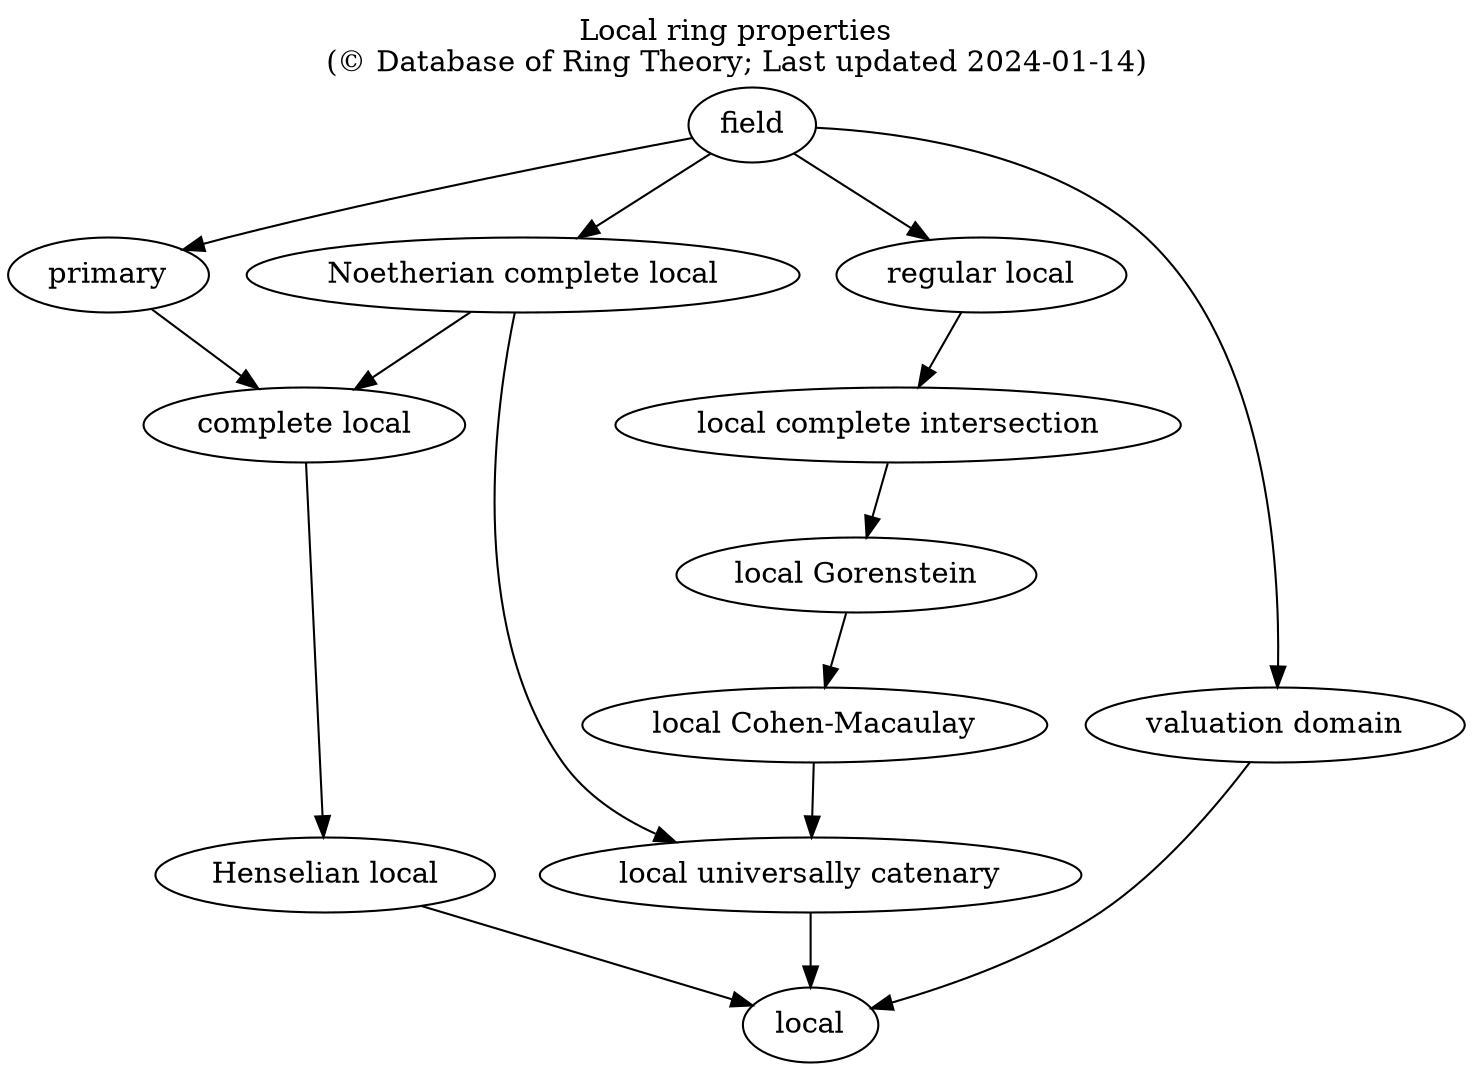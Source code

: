 strict digraph {
    label=<Local ring properties<br/>(© Database of Ring Theory; Last updated 2024-01-14)>
    URL="https://ringtheory.herokuapp.com/";
    labelloc=top;
	"complete local" -> "Henselian local"
	field -> "regular local"
	field -> primary
	field -> "Noetherian complete local"
	"Noetherian complete local" -> "complete local"
	"regular local" -> "local complete intersection"
	"local complete intersection" -> "local Gorenstein"
	"local Gorenstein" -> "local Cohen-Macaulay"
	"local Cohen-Macaulay" -> "local universally catenary"
	"local universally catenary" -> local
	"Noetherian complete local" -> "local universally catenary"
	field -> "valuation domain"
	"Henselian local" -> local
	primary -> "complete local"
	"valuation domain" -> local
}
